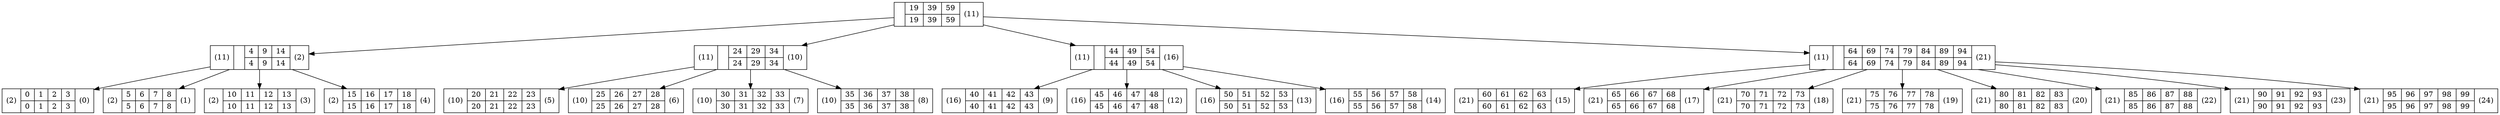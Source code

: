 digraph tree {
	node [shape=record];
	n11 [label="<c0> |{19|<c1> 19} |{39|<c2> 39} |{59|<c3> 59} |(11)"];
	n2 [label="(11)|<c0> |{4|<c1> 4} |{9|<c2> 9} |{14|<c3> 14} |(2)"];
	n0 [label="(2)|{0|0}|{1|1}|{2|2}|{3|3}|(0)"];
	n2 -> n0
	n1 [label="(2)|{5|5}|{6|6}|{7|7}|{8|8}|(1)"];
	n2 -> n1
	n3 [label="(2)|{10|10}|{11|11}|{12|12}|{13|13}|(3)"];
	n2 -> n3
	n4 [label="(2)|{15|15}|{16|16}|{17|17}|{18|18}|(4)"];
	n2 -> n4
	n11 -> n2
	n10 [label="(11)|<c0> |{24|<c1> 24} |{29|<c2> 29} |{34|<c3> 34} |(10)"];
	n5 [label="(10)|{20|20}|{21|21}|{22|22}|{23|23}|(5)"];
	n10 -> n5
	n6 [label="(10)|{25|25}|{26|26}|{27|27}|{28|28}|(6)"];
	n10 -> n6
	n7 [label="(10)|{30|30}|{31|31}|{32|32}|{33|33}|(7)"];
	n10 -> n7
	n8 [label="(10)|{35|35}|{36|36}|{37|37}|{38|38}|(8)"];
	n10 -> n8
	n11 -> n10
	n16 [label="(11)|<c0> |{44|<c1> 44} |{49|<c2> 49} |{54|<c3> 54} |(16)"];
	n9 [label="(16)|{40|40}|{41|41}|{42|42}|{43|43}|(9)"];
	n16 -> n9
	n12 [label="(16)|{45|45}|{46|46}|{47|47}|{48|48}|(12)"];
	n16 -> n12
	n13 [label="(16)|{50|50}|{51|51}|{52|52}|{53|53}|(13)"];
	n16 -> n13
	n14 [label="(16)|{55|55}|{56|56}|{57|57}|{58|58}|(14)"];
	n16 -> n14
	n11 -> n16
	n21 [label="(11)|<c0> |{64|<c1> 64} |{69|<c2> 69} |{74|<c3> 74} |{79|<c4> 79} |{84|<c5> 84} |{89|<c6> 89} |{94|<c7> 94} |(21)"];
	n15 [label="(21)|{60|60}|{61|61}|{62|62}|{63|63}|(15)"];
	n21 -> n15
	n17 [label="(21)|{65|65}|{66|66}|{67|67}|{68|68}|(17)"];
	n21 -> n17
	n18 [label="(21)|{70|70}|{71|71}|{72|72}|{73|73}|(18)"];
	n21 -> n18
	n19 [label="(21)|{75|75}|{76|76}|{77|77}|{78|78}|(19)"];
	n21 -> n19
	n20 [label="(21)|{80|80}|{81|81}|{82|82}|{83|83}|(20)"];
	n21 -> n20
	n22 [label="(21)|{85|85}|{86|86}|{87|87}|{88|88}|(22)"];
	n21 -> n22
	n23 [label="(21)|{90|90}|{91|91}|{92|92}|{93|93}|(23)"];
	n21 -> n23
	n24 [label="(21)|{95|95}|{96|96}|{97|97}|{98|98}|{99|99}|(24)"];
	n21 -> n24
	n11 -> n21
}